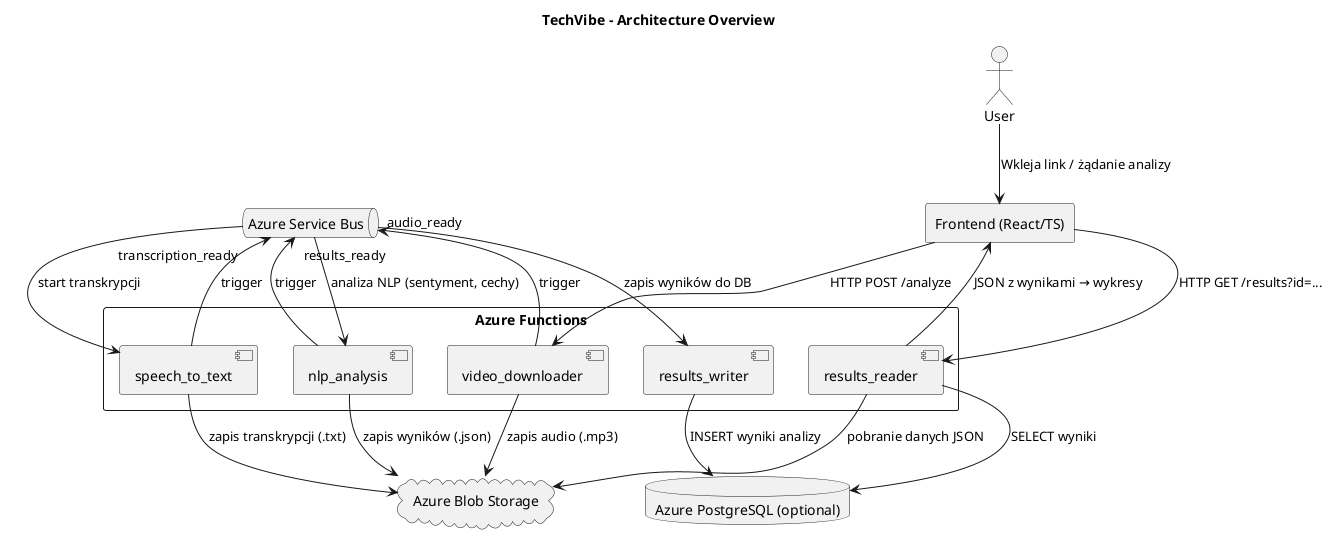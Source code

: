@startuml
title TechVibe - Architecture Overview

actor User

rectangle "Frontend (React/TS)" as Frontend
rectangle "Azure Functions" as Functions {
    component "video_downloader" as F1
    component "speech_to_text" as F2
    component "nlp_analysis" as F3
    component "results_writer" as F4
    component "results_reader" as F5
}

cloud "Azure Blob Storage" as Blob
database "Azure PostgreSQL (optional)" as DB
queue "Azure Service Bus" as Queue

User --> Frontend : Wkleja link / żądanie analizy
Frontend --> F1 : HTTP POST /analyze
F1 --> Blob : zapis audio (.mp3)
F1 --> Queue : trigger "audio_ready"

Queue --> F2 : start transkrypcji
F2 --> Blob : zapis transkrypcji (.txt)
F2 --> Queue : trigger "transcription_ready"

Queue --> F3 : analiza NLP (sentyment, cechy)
F3 --> Blob : zapis wyników (.json)
F3 --> Queue : trigger "results_ready"

Queue --> F4 : zapis wyników do DB
F4 --> DB : INSERT wyniki analizy

Frontend --> F5 : HTTP GET /results?id=...
F5 --> DB : SELECT wyniki
F5 --> Blob : pobranie danych JSON
F5 --> Frontend : JSON z wynikami → wykresy

@enduml
